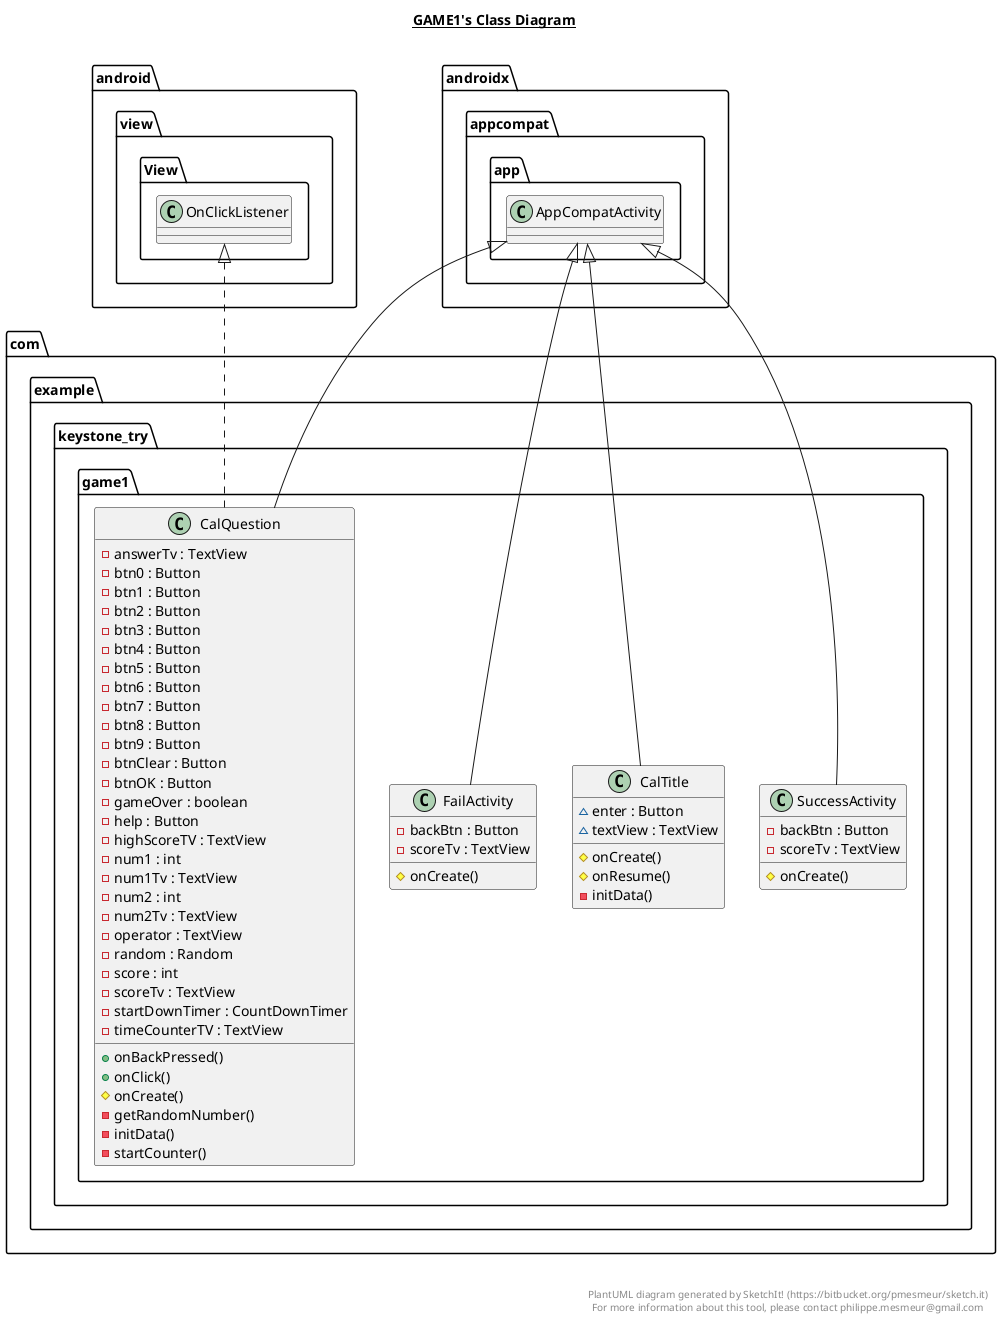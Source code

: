 @startuml

title __GAME1's Class Diagram__\n

  namespace com.example.keystone_try {
    namespace game1 {
      class com.example.keystone_try.game1.CalQuestion {
          - answerTv : TextView
          - btn0 : Button
          - btn1 : Button
          - btn2 : Button
          - btn3 : Button
          - btn4 : Button
          - btn5 : Button
          - btn6 : Button
          - btn7 : Button
          - btn8 : Button
          - btn9 : Button
          - btnClear : Button
          - btnOK : Button
          - gameOver : boolean
          - help : Button
          - highScoreTV : TextView
          - num1 : int
          - num1Tv : TextView
          - num2 : int
          - num2Tv : TextView
          - operator : TextView
          - random : Random
          - score : int
          - scoreTv : TextView
          - startDownTimer : CountDownTimer
          - timeCounterTV : TextView
          + onBackPressed()
          + onClick()
          # onCreate()
          - getRandomNumber()
          - initData()
          - startCounter()
      }
    }
  }
  

  namespace com.example.keystone_try {
    namespace game1 {
      class com.example.keystone_try.game1.CalTitle {
          ~ enter : Button
          ~ textView : TextView
          # onCreate()
          # onResume()
          - initData()
      }
    }
  }
  

  namespace com.example.keystone_try {
    namespace game1 {
      class com.example.keystone_try.game1.FailActivity {
          - backBtn : Button
          - scoreTv : TextView
          # onCreate()
      }
    }
  }
  

  namespace com.example.keystone_try {
    namespace game1 {
      class com.example.keystone_try.game1.SuccessActivity {
          - backBtn : Button
          - scoreTv : TextView
          # onCreate()
      }
    }
  }
  

  com.example.keystone_try.game1.CalQuestion .up.|> android.view.View.OnClickListener
  com.example.keystone_try.game1.CalQuestion -up-|> androidx.appcompat.app.AppCompatActivity
  com.example.keystone_try.game1.CalTitle -up-|> androidx.appcompat.app.AppCompatActivity
  com.example.keystone_try.game1.FailActivity -up-|> androidx.appcompat.app.AppCompatActivity
  com.example.keystone_try.game1.SuccessActivity -up-|> androidx.appcompat.app.AppCompatActivity


right footer


PlantUML diagram generated by SketchIt! (https://bitbucket.org/pmesmeur/sketch.it)
For more information about this tool, please contact philippe.mesmeur@gmail.com
endfooter

@enduml
